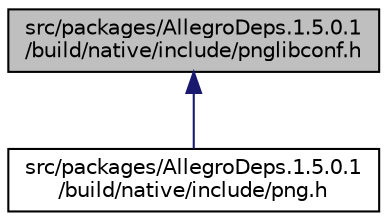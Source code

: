digraph "src/packages/AllegroDeps.1.5.0.1/build/native/include/pnglibconf.h"
{
  edge [fontname="Helvetica",fontsize="10",labelfontname="Helvetica",labelfontsize="10"];
  node [fontname="Helvetica",fontsize="10",shape=record];
  Node1 [label="src/packages/AllegroDeps.1.5.0.1\l/build/native/include/pnglibconf.h",height=0.2,width=0.4,color="black", fillcolor="grey75", style="filled", fontcolor="black"];
  Node1 -> Node2 [dir="back",color="midnightblue",fontsize="10",style="solid",fontname="Helvetica"];
  Node2 [label="src/packages/AllegroDeps.1.5.0.1\l/build/native/include/png.h",height=0.2,width=0.4,color="black", fillcolor="white", style="filled",URL="$png_8h.html"];
}
